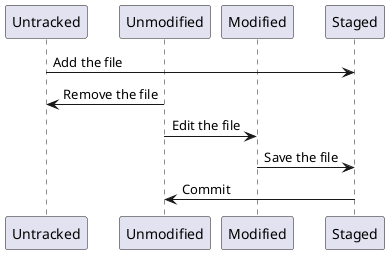 @startuml
participant Untracked order 1
participant Unmodified order 2
participant Modified order 3
participant Staged order 4
Untracked -> Staged: Add the file
Unmodified -> Untracked: Remove the file
Unmodified -> Modified: Edit the file
Modified -> Staged: Save the file
Unmodified <- Staged: Commit
@enduml